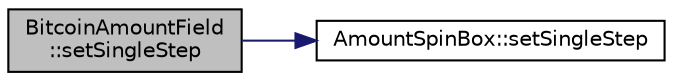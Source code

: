 digraph "BitcoinAmountField::setSingleStep"
{
  edge [fontname="Helvetica",fontsize="10",labelfontname="Helvetica",labelfontsize="10"];
  node [fontname="Helvetica",fontsize="10",shape=record];
  rankdir="LR";
  Node29 [label="BitcoinAmountField\l::setSingleStep",height=0.2,width=0.4,color="black", fillcolor="grey75", style="filled", fontcolor="black"];
  Node29 -> Node30 [color="midnightblue",fontsize="10",style="solid",fontname="Helvetica"];
  Node30 [label="AmountSpinBox::setSingleStep",height=0.2,width=0.4,color="black", fillcolor="white", style="filled",URL="$class_amount_spin_box.html#a13c92cf7def6a03bf21c0279d5aaf857"];
}

